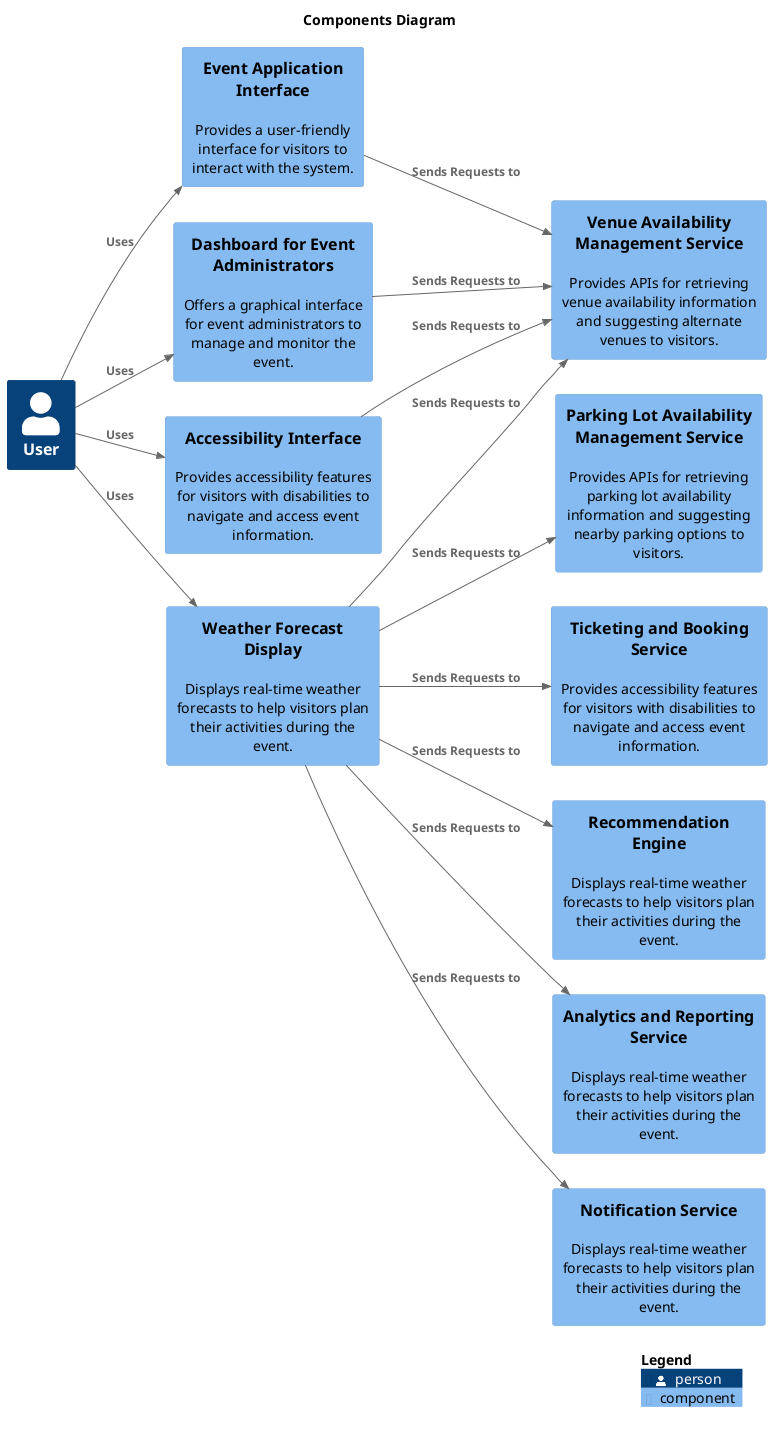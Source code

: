 @startuml
set separator none
title Components Diagram

left to right direction
' top to bottom direction

!include <C4/C4>
!include <C4/C4_Context>
!include <C4/C4_Container>
!include <C4/C4_Component>

Person(User, "User", $descr="", $tags="", $link="")

Component(SoftwareSystem.WebApplication.Component1, "Event Application Interface", $techn="", $descr="Provides a user-friendly interface for visitors to interact with the system.", $tags="", $link="")
Component(SoftwareSystem.WebApplication.Component2, "Dashboard for Event Administrators", $techn="", $descr="Offers a graphical interface for event administrators to manage and monitor the event.", $tags="", $link="")
Component(SoftwareSystem.WebApplication.Component3, "Accessibility Interface", $techn="", $descr="Provides accessibility features for visitors with disabilities to navigate and access event information.", $tags="", $link="")
Component(SoftwareSystem.WebApplication.Component4, "Weather Forecast Display", $techn="", $descr="Displays real-time weather forecasts to help visitors plan their activities during the event.", $tags="", $link="")

Component(SoftwareSystem.WebApplication.BackendComponent1, "Venue Availability Management Service", $techn="", $descr="Provides APIs for retrieving venue availability information and suggesting alternate venues to visitors.", $tags="", $link="")
Component(SoftwareSystem.WebApplication.BackendComponent2, "Parking Lot Availability Management Service", $techn="", $descr="Provides APIs for retrieving parking lot availability information and suggesting nearby parking options to visitors.", $tags="", $link="")
Component(SoftwareSystem.WebApplication.BackendComponent3, "Ticketing and Booking Service", $techn="", $descr="Provides accessibility features for visitors with disabilities to navigate and access event information.", $tags="", $link="")
Component(SoftwareSystem.WebApplication.BackendComponent4, "Recommendation Engine", $techn="", $descr="Displays real-time weather forecasts to help visitors plan their activities during the event.", $tags="", $link="")
Component(SoftwareSystem.WebApplication.BackendComponent5, "Analytics and Reporting Service", $techn="", $descr="Displays real-time weather forecasts to help visitors plan their activities during the event.", $tags="", $link="")
Component(SoftwareSystem.WebApplication.BackendComponent6, "Notification Service", $techn="", $descr="Displays real-time weather forecasts to help visitors plan their activities during the event.", $tags="", $link="")

Rel(User, SoftwareSystem.WebApplication.Component1, "Uses", $techn="", $tags="", $link="")
Rel(User, SoftwareSystem.WebApplication.Component2, "Uses", $techn="", $tags="", $link="")
Rel(User, SoftwareSystem.WebApplication.Component3, "Uses", $techn="", $tags="", $link="")
Rel(User, SoftwareSystem.WebApplication.Component4, "Uses", $techn="", $tags="", $link="")
Rel(SoftwareSystem.WebApplication.Component1, SoftwareSystem.WebApplication.BackendComponent1, "Sends Requests to", $techn="", $tags="", $link="")
Rel(SoftwareSystem.WebApplication.Component2, SoftwareSystem.WebApplication.BackendComponent1, "Sends Requests to", $techn="", $tags="", $link="")
Rel(SoftwareSystem.WebApplication.Component3, SoftwareSystem.WebApplication.BackendComponent1, "Sends Requests to", $techn="", $tags="", $link="")
Rel(SoftwareSystem.WebApplication.Component4, SoftwareSystem.WebApplication.BackendComponent1, "Sends Requests to", $techn="", $tags="", $link="")
Rel(SoftwareSystem.WebApplication.Component4, SoftwareSystem.WebApplication.BackendComponent2, "Sends Requests to", $techn="", $tags="", $link="")
Rel(SoftwareSystem.WebApplication.Component4, SoftwareSystem.WebApplication.BackendComponent3, "Sends Requests to", $techn="", $tags="", $link="")
Rel(SoftwareSystem.WebApplication.Component4, SoftwareSystem.WebApplication.BackendComponent4, "Sends Requests to", $techn="", $tags="", $link="")
Rel(SoftwareSystem.WebApplication.Component4, SoftwareSystem.WebApplication.BackendComponent5, "Sends Requests to", $techn="", $tags="", $link="")
Rel(SoftwareSystem.WebApplication.Component4, SoftwareSystem.WebApplication.BackendComponent6, "Sends Requests to", $techn="", $tags="", $link="")

SHOW_LEGEND(true)
@enduml
